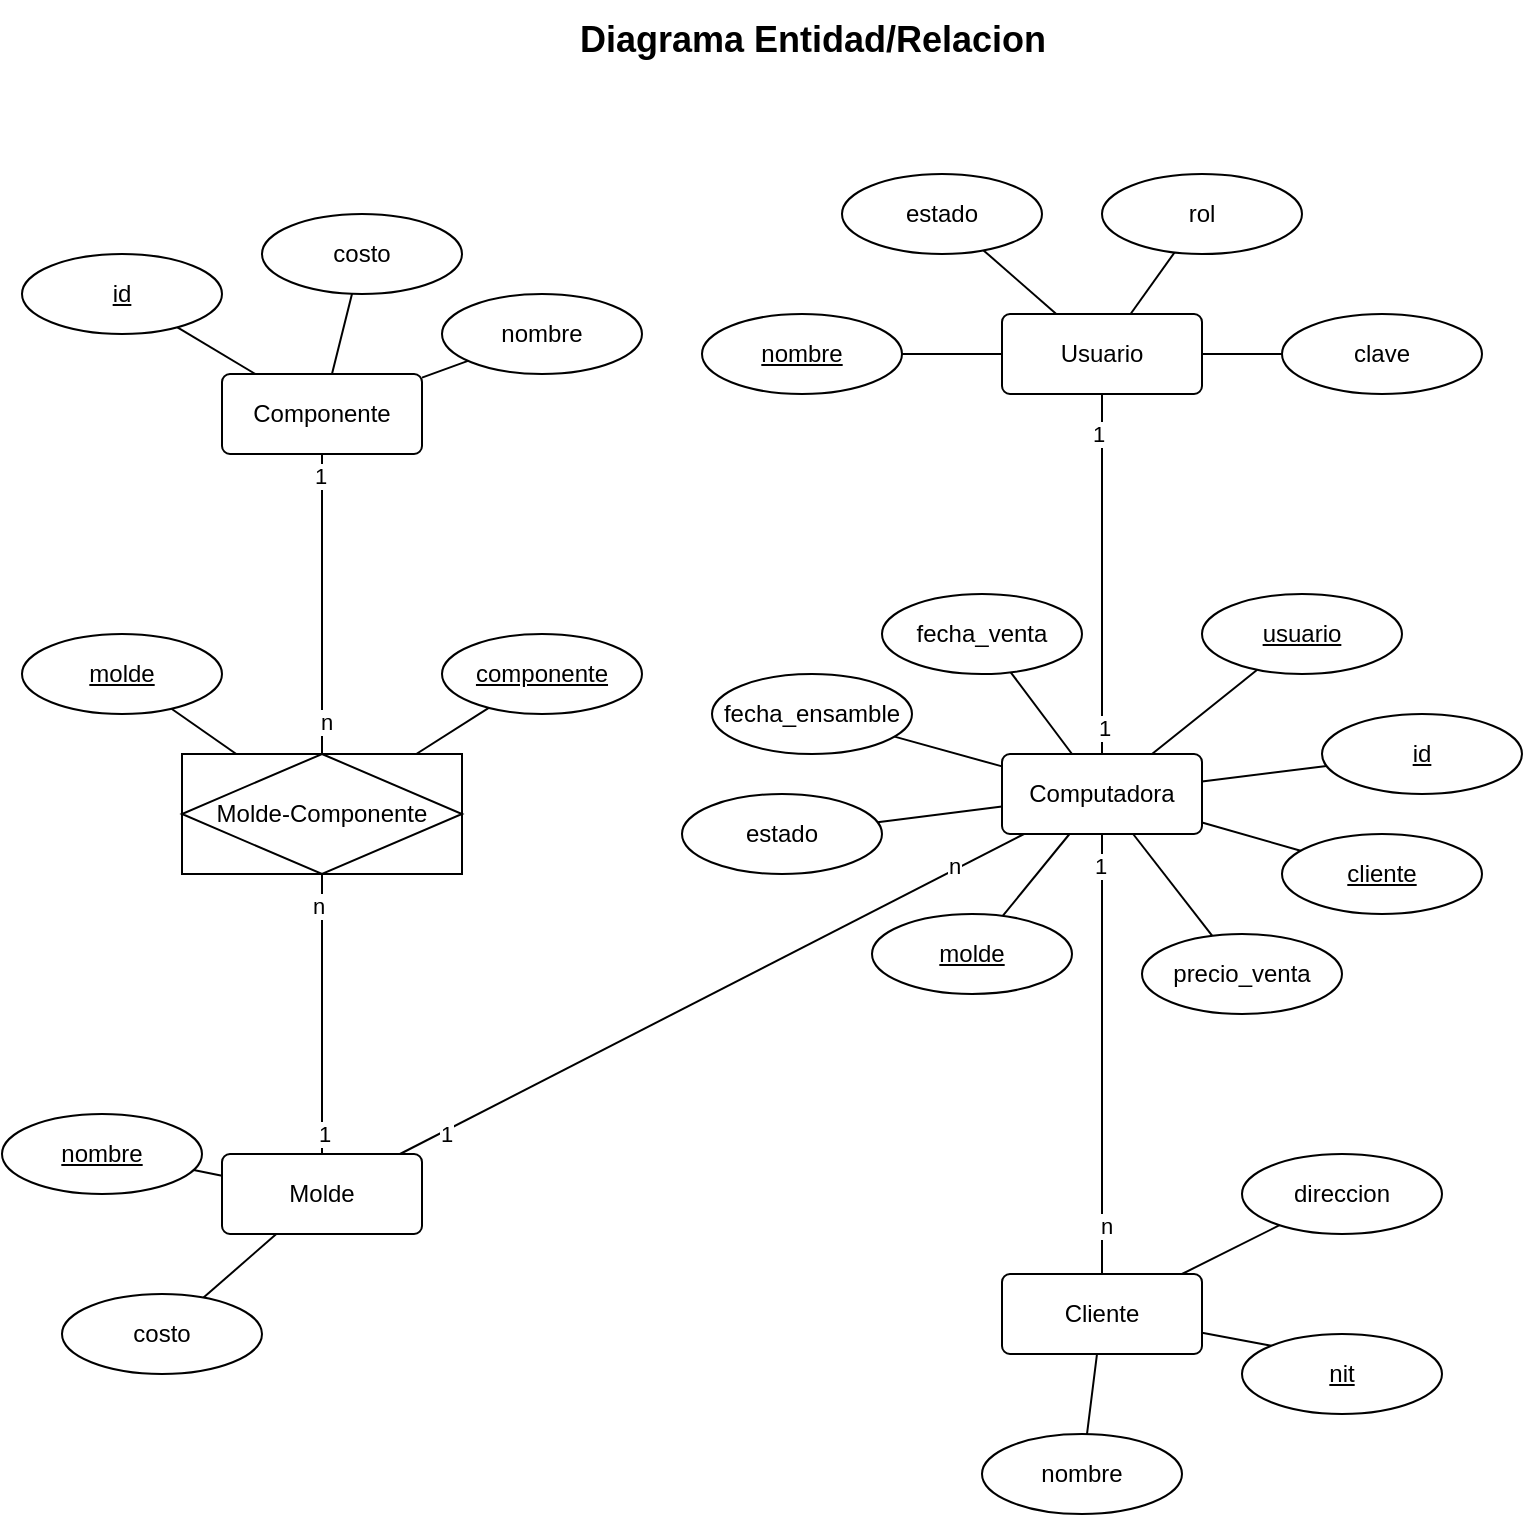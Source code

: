 <mxfile version="24.6.4" type="device">
  <diagram name="Page-1" id="4zJh0QP24mx7LVozfpv6">
    <mxGraphModel dx="1034" dy="782" grid="1" gridSize="10" guides="1" tooltips="1" connect="1" arrows="1" fold="1" page="1" pageScale="1" pageWidth="850" pageHeight="1100" math="0" shadow="0">
      <root>
        <mxCell id="0" />
        <mxCell id="1" parent="0" />
        <mxCell id="hCzvN7z3AxBjERKUisuq-5" value="Componente" style="rounded=1;arcSize=10;whiteSpace=wrap;html=1;align=center;" parent="1" vertex="1">
          <mxGeometry x="130" y="200" width="100" height="40" as="geometry" />
        </mxCell>
        <mxCell id="hCzvN7z3AxBjERKUisuq-6" value="Computadora" style="rounded=1;arcSize=10;whiteSpace=wrap;html=1;align=center;" parent="1" vertex="1">
          <mxGeometry x="520" y="390" width="100" height="40" as="geometry" />
        </mxCell>
        <mxCell id="hCzvN7z3AxBjERKUisuq-7" value="Molde" style="rounded=1;arcSize=10;whiteSpace=wrap;html=1;align=center;" parent="1" vertex="1">
          <mxGeometry x="130" y="590" width="100" height="40" as="geometry" />
        </mxCell>
        <mxCell id="hCzvN7z3AxBjERKUisuq-8" value="Usuario" style="rounded=1;arcSize=10;whiteSpace=wrap;html=1;align=center;" parent="1" vertex="1">
          <mxGeometry x="520" y="170" width="100" height="40" as="geometry" />
        </mxCell>
        <mxCell id="hCzvN7z3AxBjERKUisuq-9" value="Cliente" style="rounded=1;arcSize=10;whiteSpace=wrap;html=1;align=center;" parent="1" vertex="1">
          <mxGeometry x="520" y="650" width="100" height="40" as="geometry" />
        </mxCell>
        <mxCell id="MMOVNjcvKvV6MhyyJZFS-1" value="estado" style="ellipse;whiteSpace=wrap;html=1;align=center;" parent="1" vertex="1">
          <mxGeometry x="440" y="100" width="100" height="40" as="geometry" />
        </mxCell>
        <mxCell id="MMOVNjcvKvV6MhyyJZFS-2" value="&lt;u&gt;id&lt;/u&gt;" style="ellipse;whiteSpace=wrap;html=1;align=center;" parent="1" vertex="1">
          <mxGeometry x="30" y="140" width="100" height="40" as="geometry" />
        </mxCell>
        <mxCell id="MMOVNjcvKvV6MhyyJZFS-4" value="costo" style="ellipse;whiteSpace=wrap;html=1;align=center;" parent="1" vertex="1">
          <mxGeometry x="50" y="660" width="100" height="40" as="geometry" />
        </mxCell>
        <mxCell id="MMOVNjcvKvV6MhyyJZFS-5" value="&lt;u&gt;nombre&lt;/u&gt;" style="ellipse;whiteSpace=wrap;html=1;align=center;" parent="1" vertex="1">
          <mxGeometry x="20" y="570" width="100" height="40" as="geometry" />
        </mxCell>
        <mxCell id="MMOVNjcvKvV6MhyyJZFS-7" value="rol" style="ellipse;whiteSpace=wrap;html=1;align=center;" parent="1" vertex="1">
          <mxGeometry x="570" y="100" width="100" height="40" as="geometry" />
        </mxCell>
        <mxCell id="MMOVNjcvKvV6MhyyJZFS-12" value="estado" style="ellipse;whiteSpace=wrap;html=1;align=center;" parent="1" vertex="1">
          <mxGeometry x="360" y="410" width="100" height="40" as="geometry" />
        </mxCell>
        <mxCell id="MMOVNjcvKvV6MhyyJZFS-13" value="&lt;u&gt;molde&lt;/u&gt;" style="ellipse;whiteSpace=wrap;html=1;align=center;" parent="1" vertex="1">
          <mxGeometry x="455" y="470" width="100" height="40" as="geometry" />
        </mxCell>
        <mxCell id="MMOVNjcvKvV6MhyyJZFS-14" value="&lt;u&gt;id&lt;/u&gt;" style="ellipse;whiteSpace=wrap;html=1;align=center;" parent="1" vertex="1">
          <mxGeometry x="680" y="370" width="100" height="40" as="geometry" />
        </mxCell>
        <mxCell id="MMOVNjcvKvV6MhyyJZFS-15" value="&lt;u&gt;usuario&lt;/u&gt;" style="ellipse;whiteSpace=wrap;html=1;align=center;" parent="1" vertex="1">
          <mxGeometry x="620" y="310" width="100" height="40" as="geometry" />
        </mxCell>
        <mxCell id="MMOVNjcvKvV6MhyyJZFS-16" value="fecha_ensamble" style="ellipse;whiteSpace=wrap;html=1;align=center;" parent="1" vertex="1">
          <mxGeometry x="375" y="350" width="100" height="40" as="geometry" />
        </mxCell>
        <mxCell id="MMOVNjcvKvV6MhyyJZFS-20" value="&lt;u&gt;nit&lt;/u&gt;" style="ellipse;whiteSpace=wrap;html=1;align=center;" parent="1" vertex="1">
          <mxGeometry x="640" y="680" width="100" height="40" as="geometry" />
        </mxCell>
        <mxCell id="MMOVNjcvKvV6MhyyJZFS-21" value="direccion" style="ellipse;whiteSpace=wrap;html=1;align=center;" parent="1" vertex="1">
          <mxGeometry x="640" y="590" width="100" height="40" as="geometry" />
        </mxCell>
        <mxCell id="MMOVNjcvKvV6MhyyJZFS-22" value="nombre" style="ellipse;whiteSpace=wrap;html=1;align=center;" parent="1" vertex="1">
          <mxGeometry x="510" y="730" width="100" height="40" as="geometry" />
        </mxCell>
        <mxCell id="MMOVNjcvKvV6MhyyJZFS-25" value="costo" style="ellipse;whiteSpace=wrap;html=1;align=center;" parent="1" vertex="1">
          <mxGeometry x="150" y="120" width="100" height="40" as="geometry" />
        </mxCell>
        <mxCell id="MMOVNjcvKvV6MhyyJZFS-26" value="clave" style="ellipse;whiteSpace=wrap;html=1;align=center;" parent="1" vertex="1">
          <mxGeometry x="660" y="170" width="100" height="40" as="geometry" />
        </mxCell>
        <mxCell id="MMOVNjcvKvV6MhyyJZFS-27" value="&lt;u&gt;nombre&lt;/u&gt;" style="ellipse;whiteSpace=wrap;html=1;align=center;" parent="1" vertex="1">
          <mxGeometry x="370" y="170" width="100" height="40" as="geometry" />
        </mxCell>
        <mxCell id="MMOVNjcvKvV6MhyyJZFS-29" value="precio_venta" style="ellipse;whiteSpace=wrap;html=1;align=center;" parent="1" vertex="1">
          <mxGeometry x="590" y="480" width="100" height="40" as="geometry" />
        </mxCell>
        <mxCell id="sA_uK2tMB0D_IqdXt4Ed-1" value="&lt;font style=&quot;font-size: 18px;&quot;&gt;&lt;b&gt;Diagrama Entidad/Relacion&lt;/b&gt;&lt;/font&gt;" style="text;html=1;align=center;verticalAlign=middle;resizable=0;points=[];autosize=1;strokeColor=none;fillColor=none;" parent="1" vertex="1">
          <mxGeometry x="295" y="13" width="260" height="40" as="geometry" />
        </mxCell>
        <mxCell id="sA_uK2tMB0D_IqdXt4Ed-2" value="" style="endArrow=none;html=1;rounded=0;" parent="1" source="hCzvN7z3AxBjERKUisuq-5" target="MMOVNjcvKvV6MhyyJZFS-2" edge="1">
          <mxGeometry width="50" height="50" relative="1" as="geometry">
            <mxPoint x="410" y="350" as="sourcePoint" />
            <mxPoint x="460" y="300" as="targetPoint" />
          </mxGeometry>
        </mxCell>
        <mxCell id="sA_uK2tMB0D_IqdXt4Ed-3" value="" style="endArrow=none;html=1;rounded=0;" parent="1" source="hCzvN7z3AxBjERKUisuq-5" target="MMOVNjcvKvV6MhyyJZFS-25" edge="1">
          <mxGeometry width="50" height="50" relative="1" as="geometry">
            <mxPoint x="148" y="200" as="sourcePoint" />
            <mxPoint x="127" y="187" as="targetPoint" />
          </mxGeometry>
        </mxCell>
        <mxCell id="sA_uK2tMB0D_IqdXt4Ed-4" value="" style="endArrow=none;html=1;rounded=0;" parent="1" source="hCzvN7z3AxBjERKUisuq-8" target="MMOVNjcvKvV6MhyyJZFS-7" edge="1">
          <mxGeometry width="50" height="50" relative="1" as="geometry">
            <mxPoint x="185" y="170" as="sourcePoint" />
            <mxPoint x="195" y="130" as="targetPoint" />
          </mxGeometry>
        </mxCell>
        <mxCell id="sA_uK2tMB0D_IqdXt4Ed-5" value="" style="endArrow=none;html=1;rounded=0;" parent="1" source="hCzvN7z3AxBjERKUisuq-8" target="MMOVNjcvKvV6MhyyJZFS-1" edge="1">
          <mxGeometry width="50" height="50" relative="1" as="geometry">
            <mxPoint x="195" y="180" as="sourcePoint" />
            <mxPoint x="205" y="140" as="targetPoint" />
          </mxGeometry>
        </mxCell>
        <mxCell id="sA_uK2tMB0D_IqdXt4Ed-6" value="" style="endArrow=none;html=1;rounded=0;" parent="1" source="hCzvN7z3AxBjERKUisuq-8" target="MMOVNjcvKvV6MhyyJZFS-27" edge="1">
          <mxGeometry width="50" height="50" relative="1" as="geometry">
            <mxPoint x="205" y="190" as="sourcePoint" />
            <mxPoint x="215" y="150" as="targetPoint" />
          </mxGeometry>
        </mxCell>
        <mxCell id="sA_uK2tMB0D_IqdXt4Ed-7" value="" style="endArrow=none;html=1;rounded=0;" parent="1" source="hCzvN7z3AxBjERKUisuq-8" target="MMOVNjcvKvV6MhyyJZFS-26" edge="1">
          <mxGeometry width="50" height="50" relative="1" as="geometry">
            <mxPoint x="215" y="200" as="sourcePoint" />
            <mxPoint x="225" y="160" as="targetPoint" />
          </mxGeometry>
        </mxCell>
        <mxCell id="sA_uK2tMB0D_IqdXt4Ed-8" value="" style="endArrow=none;html=1;rounded=0;" parent="1" source="MMOVNjcvKvV6MhyyJZFS-16" target="hCzvN7z3AxBjERKUisuq-6" edge="1">
          <mxGeometry width="50" height="50" relative="1" as="geometry">
            <mxPoint x="260" y="430" as="sourcePoint" />
            <mxPoint x="380" y="310" as="targetPoint" />
          </mxGeometry>
        </mxCell>
        <mxCell id="sA_uK2tMB0D_IqdXt4Ed-9" value="" style="endArrow=none;html=1;rounded=0;" parent="1" source="MMOVNjcvKvV6MhyyJZFS-12" target="hCzvN7z3AxBjERKUisuq-6" edge="1">
          <mxGeometry width="50" height="50" relative="1" as="geometry">
            <mxPoint x="508.949" y="415.921" as="sourcePoint" />
            <mxPoint x="390" y="320" as="targetPoint" />
          </mxGeometry>
        </mxCell>
        <mxCell id="sA_uK2tMB0D_IqdXt4Ed-10" value="" style="endArrow=none;html=1;rounded=0;" parent="1" source="MMOVNjcvKvV6MhyyJZFS-13" target="hCzvN7z3AxBjERKUisuq-6" edge="1">
          <mxGeometry width="50" height="50" relative="1" as="geometry">
            <mxPoint x="280" y="450" as="sourcePoint" />
            <mxPoint x="400" y="330" as="targetPoint" />
          </mxGeometry>
        </mxCell>
        <mxCell id="sA_uK2tMB0D_IqdXt4Ed-12" value="" style="endArrow=none;html=1;rounded=0;" parent="1" source="hCzvN7z3AxBjERKUisuq-6" target="MMOVNjcvKvV6MhyyJZFS-15" edge="1">
          <mxGeometry width="50" height="50" relative="1" as="geometry">
            <mxPoint x="300" y="470" as="sourcePoint" />
            <mxPoint x="420" y="350" as="targetPoint" />
          </mxGeometry>
        </mxCell>
        <mxCell id="sA_uK2tMB0D_IqdXt4Ed-13" value="" style="endArrow=none;html=1;rounded=0;" parent="1" source="hCzvN7z3AxBjERKUisuq-6" target="MMOVNjcvKvV6MhyyJZFS-14" edge="1">
          <mxGeometry width="50" height="50" relative="1" as="geometry">
            <mxPoint x="310" y="480" as="sourcePoint" />
            <mxPoint x="430" y="360" as="targetPoint" />
          </mxGeometry>
        </mxCell>
        <mxCell id="sA_uK2tMB0D_IqdXt4Ed-14" value="" style="endArrow=none;html=1;rounded=0;" parent="1" source="hCzvN7z3AxBjERKUisuq-6" target="MMOVNjcvKvV6MhyyJZFS-29" edge="1">
          <mxGeometry width="50" height="50" relative="1" as="geometry">
            <mxPoint x="320" y="490" as="sourcePoint" />
            <mxPoint x="440" y="370" as="targetPoint" />
          </mxGeometry>
        </mxCell>
        <mxCell id="sA_uK2tMB0D_IqdXt4Ed-15" value="" style="endArrow=none;html=1;rounded=0;" parent="1" source="MMOVNjcvKvV6MhyyJZFS-21" target="hCzvN7z3AxBjERKUisuq-9" edge="1">
          <mxGeometry width="50" height="50" relative="1" as="geometry">
            <mxPoint x="320" y="460" as="sourcePoint" />
            <mxPoint x="440" y="340" as="targetPoint" />
          </mxGeometry>
        </mxCell>
        <mxCell id="sA_uK2tMB0D_IqdXt4Ed-16" value="" style="endArrow=none;html=1;rounded=0;" parent="1" source="MMOVNjcvKvV6MhyyJZFS-22" target="hCzvN7z3AxBjERKUisuq-9" edge="1">
          <mxGeometry width="50" height="50" relative="1" as="geometry">
            <mxPoint x="330" y="470" as="sourcePoint" />
            <mxPoint x="450" y="350" as="targetPoint" />
          </mxGeometry>
        </mxCell>
        <mxCell id="sA_uK2tMB0D_IqdXt4Ed-17" value="" style="endArrow=none;html=1;rounded=0;entryX=0;entryY=0;entryDx=0;entryDy=0;" parent="1" source="hCzvN7z3AxBjERKUisuq-9" target="MMOVNjcvKvV6MhyyJZFS-20" edge="1">
          <mxGeometry width="50" height="50" relative="1" as="geometry">
            <mxPoint x="340" y="480" as="sourcePoint" />
            <mxPoint x="460" y="360" as="targetPoint" />
          </mxGeometry>
        </mxCell>
        <mxCell id="sA_uK2tMB0D_IqdXt4Ed-18" value="" style="endArrow=none;html=1;rounded=0;" parent="1" source="hCzvN7z3AxBjERKUisuq-7" target="MMOVNjcvKvV6MhyyJZFS-4" edge="1">
          <mxGeometry width="50" height="50" relative="1" as="geometry">
            <mxPoint x="350" y="490" as="sourcePoint" />
            <mxPoint x="470" y="370" as="targetPoint" />
          </mxGeometry>
        </mxCell>
        <mxCell id="sA_uK2tMB0D_IqdXt4Ed-19" value="" style="endArrow=none;html=1;rounded=0;" parent="1" source="MMOVNjcvKvV6MhyyJZFS-5" target="hCzvN7z3AxBjERKUisuq-7" edge="1">
          <mxGeometry width="50" height="50" relative="1" as="geometry">
            <mxPoint x="360" y="500" as="sourcePoint" />
            <mxPoint x="480" y="380" as="targetPoint" />
          </mxGeometry>
        </mxCell>
        <mxCell id="sA_uK2tMB0D_IqdXt4Ed-21" value="Molde-Componente" style="shape=associativeEntity;whiteSpace=wrap;html=1;align=center;" parent="1" vertex="1">
          <mxGeometry x="110" y="390" width="140" height="60" as="geometry" />
        </mxCell>
        <mxCell id="sA_uK2tMB0D_IqdXt4Ed-22" value="" style="endArrow=none;html=1;rounded=0;" parent="1" source="sA_uK2tMB0D_IqdXt4Ed-21" target="hCzvN7z3AxBjERKUisuq-7" edge="1">
          <mxGeometry width="50" height="50" relative="1" as="geometry">
            <mxPoint x="380" y="560" as="sourcePoint" />
            <mxPoint x="500" y="440" as="targetPoint" />
          </mxGeometry>
        </mxCell>
        <mxCell id="sA_uK2tMB0D_IqdXt4Ed-23" value="n" style="edgeLabel;html=1;align=center;verticalAlign=middle;resizable=0;points=[];" parent="sA_uK2tMB0D_IqdXt4Ed-22" vertex="1" connectable="0">
          <mxGeometry x="-0.778" y="-2" relative="1" as="geometry">
            <mxPoint as="offset" />
          </mxGeometry>
        </mxCell>
        <mxCell id="sA_uK2tMB0D_IqdXt4Ed-24" value="1" style="edgeLabel;html=1;align=center;verticalAlign=middle;resizable=0;points=[];" parent="sA_uK2tMB0D_IqdXt4Ed-22" vertex="1" connectable="0">
          <mxGeometry x="0.856" y="1" relative="1" as="geometry">
            <mxPoint as="offset" />
          </mxGeometry>
        </mxCell>
        <mxCell id="sA_uK2tMB0D_IqdXt4Ed-25" value="" style="endArrow=none;html=1;rounded=0;" parent="1" source="sA_uK2tMB0D_IqdXt4Ed-21" target="hCzvN7z3AxBjERKUisuq-5" edge="1">
          <mxGeometry width="50" height="50" relative="1" as="geometry">
            <mxPoint x="190" y="460" as="sourcePoint" />
            <mxPoint x="190" y="640" as="targetPoint" />
          </mxGeometry>
        </mxCell>
        <mxCell id="sA_uK2tMB0D_IqdXt4Ed-26" value="n" style="edgeLabel;html=1;align=center;verticalAlign=middle;resizable=0;points=[];" parent="sA_uK2tMB0D_IqdXt4Ed-25" vertex="1" connectable="0">
          <mxGeometry x="-0.778" y="-2" relative="1" as="geometry">
            <mxPoint as="offset" />
          </mxGeometry>
        </mxCell>
        <mxCell id="sA_uK2tMB0D_IqdXt4Ed-27" value="1" style="edgeLabel;html=1;align=center;verticalAlign=middle;resizable=0;points=[];" parent="sA_uK2tMB0D_IqdXt4Ed-25" vertex="1" connectable="0">
          <mxGeometry x="0.856" y="1" relative="1" as="geometry">
            <mxPoint as="offset" />
          </mxGeometry>
        </mxCell>
        <mxCell id="sA_uK2tMB0D_IqdXt4Ed-28" value="" style="endArrow=none;html=1;rounded=0;" parent="1" source="hCzvN7z3AxBjERKUisuq-9" target="hCzvN7z3AxBjERKUisuq-6" edge="1">
          <mxGeometry width="50" height="50" relative="1" as="geometry">
            <mxPoint x="200" y="470" as="sourcePoint" />
            <mxPoint x="200" y="650" as="targetPoint" />
          </mxGeometry>
        </mxCell>
        <mxCell id="sA_uK2tMB0D_IqdXt4Ed-29" value="n" style="edgeLabel;html=1;align=center;verticalAlign=middle;resizable=0;points=[];" parent="sA_uK2tMB0D_IqdXt4Ed-28" vertex="1" connectable="0">
          <mxGeometry x="-0.778" y="-2" relative="1" as="geometry">
            <mxPoint as="offset" />
          </mxGeometry>
        </mxCell>
        <mxCell id="sA_uK2tMB0D_IqdXt4Ed-30" value="1" style="edgeLabel;html=1;align=center;verticalAlign=middle;resizable=0;points=[];" parent="sA_uK2tMB0D_IqdXt4Ed-28" vertex="1" connectable="0">
          <mxGeometry x="0.856" y="1" relative="1" as="geometry">
            <mxPoint as="offset" />
          </mxGeometry>
        </mxCell>
        <mxCell id="sA_uK2tMB0D_IqdXt4Ed-31" value="" style="endArrow=none;html=1;rounded=0;" parent="1" source="hCzvN7z3AxBjERKUisuq-8" target="hCzvN7z3AxBjERKUisuq-6" edge="1">
          <mxGeometry width="50" height="50" relative="1" as="geometry">
            <mxPoint x="210" y="480" as="sourcePoint" />
            <mxPoint x="210" y="660" as="targetPoint" />
          </mxGeometry>
        </mxCell>
        <mxCell id="sA_uK2tMB0D_IqdXt4Ed-32" value="1" style="edgeLabel;html=1;align=center;verticalAlign=middle;resizable=0;points=[];" parent="sA_uK2tMB0D_IqdXt4Ed-31" vertex="1" connectable="0">
          <mxGeometry x="-0.778" y="-2" relative="1" as="geometry">
            <mxPoint as="offset" />
          </mxGeometry>
        </mxCell>
        <mxCell id="sA_uK2tMB0D_IqdXt4Ed-33" value="1" style="edgeLabel;html=1;align=center;verticalAlign=middle;resizable=0;points=[];" parent="sA_uK2tMB0D_IqdXt4Ed-31" vertex="1" connectable="0">
          <mxGeometry x="0.856" y="1" relative="1" as="geometry">
            <mxPoint as="offset" />
          </mxGeometry>
        </mxCell>
        <mxCell id="sA_uK2tMB0D_IqdXt4Ed-34" value="" style="endArrow=none;html=1;rounded=0;" parent="1" source="hCzvN7z3AxBjERKUisuq-6" target="hCzvN7z3AxBjERKUisuq-7" edge="1">
          <mxGeometry width="50" height="50" relative="1" as="geometry">
            <mxPoint x="220" y="490" as="sourcePoint" />
            <mxPoint x="220" y="670" as="targetPoint" />
          </mxGeometry>
        </mxCell>
        <mxCell id="sA_uK2tMB0D_IqdXt4Ed-35" value="n" style="edgeLabel;html=1;align=center;verticalAlign=middle;resizable=0;points=[];" parent="sA_uK2tMB0D_IqdXt4Ed-34" vertex="1" connectable="0">
          <mxGeometry x="-0.778" y="-2" relative="1" as="geometry">
            <mxPoint as="offset" />
          </mxGeometry>
        </mxCell>
        <mxCell id="sA_uK2tMB0D_IqdXt4Ed-36" value="1" style="edgeLabel;html=1;align=center;verticalAlign=middle;resizable=0;points=[];" parent="sA_uK2tMB0D_IqdXt4Ed-34" vertex="1" connectable="0">
          <mxGeometry x="0.856" y="1" relative="1" as="geometry">
            <mxPoint as="offset" />
          </mxGeometry>
        </mxCell>
        <mxCell id="sA_uK2tMB0D_IqdXt4Ed-37" value="&lt;u&gt;molde&lt;/u&gt;" style="ellipse;whiteSpace=wrap;html=1;align=center;" parent="1" vertex="1">
          <mxGeometry x="30" y="330" width="100" height="40" as="geometry" />
        </mxCell>
        <mxCell id="sA_uK2tMB0D_IqdXt4Ed-38" value="&lt;u&gt;componente&lt;/u&gt;" style="ellipse;whiteSpace=wrap;html=1;align=center;" parent="1" vertex="1">
          <mxGeometry x="240" y="330" width="100" height="40" as="geometry" />
        </mxCell>
        <mxCell id="sA_uK2tMB0D_IqdXt4Ed-39" value="" style="endArrow=none;html=1;rounded=0;" parent="1" source="sA_uK2tMB0D_IqdXt4Ed-37" target="sA_uK2tMB0D_IqdXt4Ed-21" edge="1">
          <mxGeometry relative="1" as="geometry">
            <mxPoint x="350" y="280" as="sourcePoint" />
            <mxPoint x="510" y="280" as="targetPoint" />
          </mxGeometry>
        </mxCell>
        <mxCell id="sA_uK2tMB0D_IqdXt4Ed-40" value="" style="endArrow=none;html=1;rounded=0;" parent="1" source="sA_uK2tMB0D_IqdXt4Ed-21" target="sA_uK2tMB0D_IqdXt4Ed-38" edge="1">
          <mxGeometry relative="1" as="geometry">
            <mxPoint x="350" y="280" as="sourcePoint" />
            <mxPoint x="510" y="280" as="targetPoint" />
          </mxGeometry>
        </mxCell>
        <mxCell id="sA_uK2tMB0D_IqdXt4Ed-41" value="fecha_venta&lt;span style=&quot;color: rgba(0, 0, 0, 0); font-family: monospace; font-size: 0px; text-align: start; text-wrap: nowrap;&quot;&gt;%3CmxGraphModel%3E%3Croot%3E%3CmxCell%20id%3D%220%22%2F%3E%3CmxCell%20id%3D%221%22%20parent%3D%220%22%2F%3E%3CmxCell%20id%3D%222%22%20value%3D%22estado%22%20style%3D%22ellipse%3BwhiteSpace%3Dwrap%3Bhtml%3D1%3Balign%3Dcenter%3B%22%20vertex%3D%221%22%20parent%3D%221%22%3E%3CmxGeometry%20x%3D%22590%22%20y%3D%22330%22%20width%3D%22100%22%20height%3D%2240%22%20as%3D%22geometry%22%2F%3E%3C%2FmxCell%3E%3C%2Froot%3E%3C%2FmxGraphModel%3E&lt;/span&gt;" style="ellipse;whiteSpace=wrap;html=1;align=center;" parent="1" vertex="1">
          <mxGeometry x="460" y="310" width="100" height="40" as="geometry" />
        </mxCell>
        <mxCell id="sA_uK2tMB0D_IqdXt4Ed-42" value="&lt;u&gt;cliente&lt;/u&gt;" style="ellipse;whiteSpace=wrap;html=1;align=center;" parent="1" vertex="1">
          <mxGeometry x="660" y="430" width="100" height="40" as="geometry" />
        </mxCell>
        <mxCell id="sA_uK2tMB0D_IqdXt4Ed-43" value="" style="endArrow=none;html=1;rounded=0;" parent="1" source="hCzvN7z3AxBjERKUisuq-6" target="sA_uK2tMB0D_IqdXt4Ed-42" edge="1">
          <mxGeometry width="50" height="50" relative="1" as="geometry">
            <mxPoint x="630" y="417" as="sourcePoint" />
            <mxPoint x="720" y="413" as="targetPoint" />
          </mxGeometry>
        </mxCell>
        <mxCell id="sA_uK2tMB0D_IqdXt4Ed-44" value="" style="endArrow=none;html=1;rounded=0;" parent="1" source="hCzvN7z3AxBjERKUisuq-6" target="sA_uK2tMB0D_IqdXt4Ed-41" edge="1">
          <mxGeometry width="50" height="50" relative="1" as="geometry">
            <mxPoint x="640" y="427" as="sourcePoint" />
            <mxPoint x="730" y="423" as="targetPoint" />
          </mxGeometry>
        </mxCell>
        <mxCell id="DDQFoodHUVtGKtb55xMP-1" value="nombre" style="ellipse;whiteSpace=wrap;html=1;align=center;" parent="1" vertex="1">
          <mxGeometry x="240" y="160" width="100" height="40" as="geometry" />
        </mxCell>
        <mxCell id="DDQFoodHUVtGKtb55xMP-2" value="" style="endArrow=none;html=1;rounded=0;" parent="1" source="hCzvN7z3AxBjERKUisuq-5" target="DDQFoodHUVtGKtb55xMP-1" edge="1">
          <mxGeometry width="50" height="50" relative="1" as="geometry">
            <mxPoint x="195" y="210" as="sourcePoint" />
            <mxPoint x="205" y="170" as="targetPoint" />
          </mxGeometry>
        </mxCell>
      </root>
    </mxGraphModel>
  </diagram>
</mxfile>
